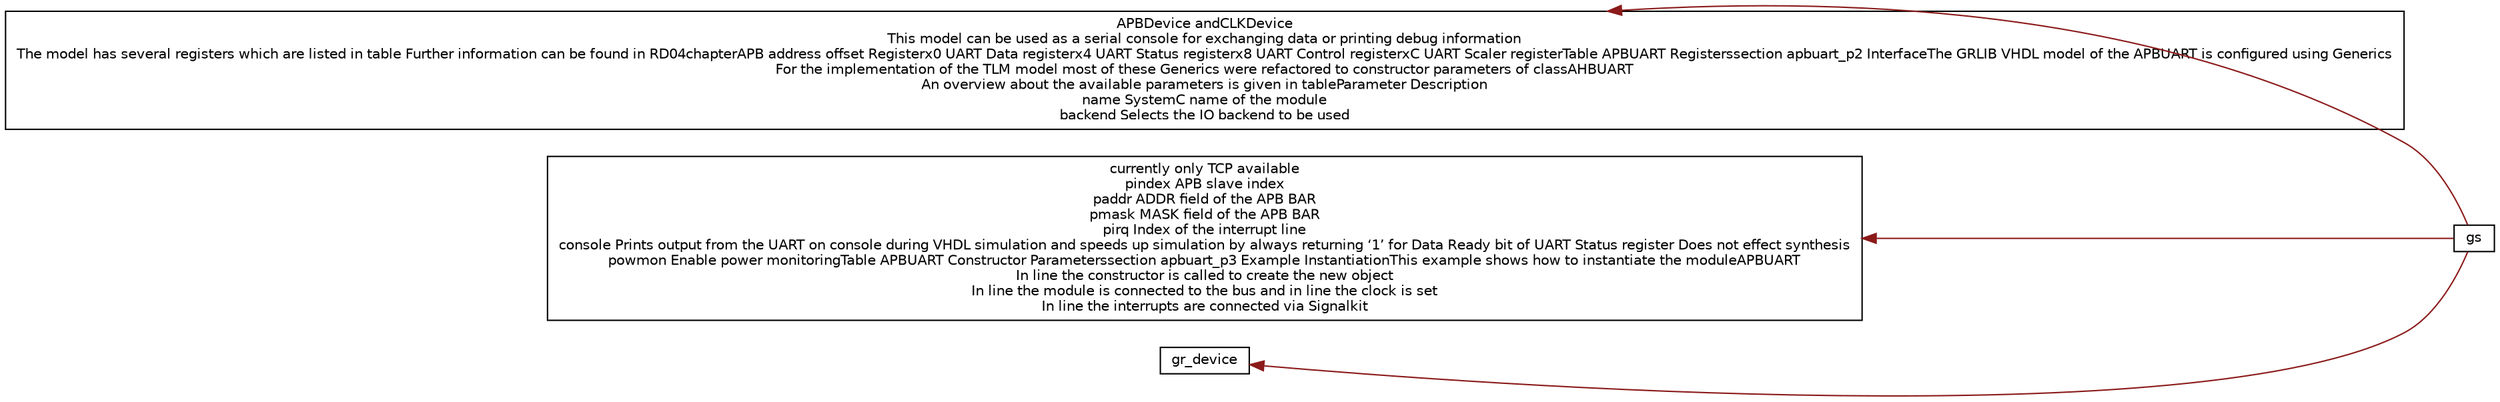 digraph G
{
  edge [fontname="Helvetica",fontsize="10",labelfontname="Helvetica",labelfontsize="10"];
  node [fontname="Helvetica",fontsize="10",shape=record];
  rankdir=LR;
  Node1 [label="APBDevice andCLKDevice\nThis model can be used as a serial console for exchanging data or printing debug information\nThe model has several registers which are listed in table Further information can be found in RD04chapterAPB address offset Registerx0 UART Data registerx4 UART Status registerx8 UART Control registerxC UART Scaler registerTable APBUART Registerssection apbuart_p2 InterfaceThe GRLIB VHDL model of the APBUART is configured using Generics\nFor the implementation of the TLM model most of these Generics were refactored to constructor parameters of classAHBUART\nAn overview about the available parameters is given in tableParameter Description\nname SystemC name of the module\nbackend Selects the IO backend to be used",height=0.2,width=0.4,color="black", fillcolor="white", style="filled",URL="$classAPBDevice_01andCLKDevice
This_01model_01can_01be_01used_01as_01a_01serial_01console_01for_08268c36cc5d49c07d2417ad292e0abcf.html"];
  Node1 -> Node2 [dir=back,color="firebrick4",fontsize="10",style="solid",fontname="Helvetica"];
  Node2 [label="gs",height=0.2,width=0.4,color="black", fillcolor="white", style="filled",URL="$classgs.html"];
  Node3 [label="currently only TCP available\npindex APB slave index\npaddr ADDR field of the APB BAR\npmask MASK field of the APB BAR\npirq Index of the interrupt line\nconsole Prints output from the UART on console during VHDL simulation and speeds up simulation by always returning ‘1’ for Data Ready bit of UART Status register Does not effect synthesis\npowmon Enable power monitoringTable APBUART Constructor Parameterssection apbuart_p3 Example InstantiationThis example shows how to instantiate the moduleAPBUART\nIn line the constructor is called to create the new object\nIn line the module is connected to the bus and in line the clock is set\nIn line the interrupts are connected via Signalkit",height=0.2,width=0.4,color="black", fillcolor="white", style="filled",URL="$classcurrently_01only_01TCP_01available
pindex_01APB_01slave_01index
paddr_01ADDR_01field_01of_0cb4f9da303f68241037b02101041fbf4.html"];
  Node3 -> Node2 [dir=back,color="firebrick4",fontsize="10",style="solid",fontname="Helvetica"];
  Node4 [label="gr_device",height=0.2,width=0.4,color="black", fillcolor="white", style="filled",URL="$classreg_1_1gr__device.html"];
  Node4 -> Node2 [dir=back,color="firebrick4",fontsize="10",style="solid",fontname="Helvetica"];
}

